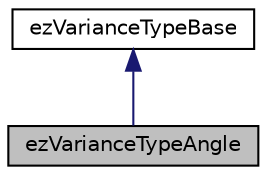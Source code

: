 digraph "ezVarianceTypeAngle"
{
 // LATEX_PDF_SIZE
  edge [fontname="Helvetica",fontsize="10",labelfontname="Helvetica",labelfontsize="10"];
  node [fontname="Helvetica",fontsize="10",shape=record];
  Node1 [label="ezVarianceTypeAngle",height=0.2,width=0.4,color="black", fillcolor="grey75", style="filled", fontcolor="black",tooltip=" "];
  Node2 -> Node1 [dir="back",color="midnightblue",fontsize="10",style="solid",fontname="Helvetica"];
  Node2 [label="ezVarianceTypeBase",height=0.2,width=0.4,color="black", fillcolor="white", style="filled",URL="$d7/d3e/structez_variance_type_base.htm",tooltip=" "];
}
